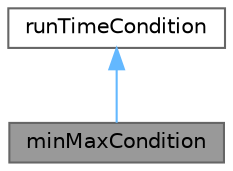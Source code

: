 digraph "minMaxCondition"
{
 // LATEX_PDF_SIZE
  bgcolor="transparent";
  edge [fontname=Helvetica,fontsize=10,labelfontname=Helvetica,labelfontsize=10];
  node [fontname=Helvetica,fontsize=10,shape=box,height=0.2,width=0.4];
  Node1 [id="Node000001",label="minMaxCondition",height=0.2,width=0.4,color="gray40", fillcolor="grey60", style="filled", fontcolor="black",tooltip=" "];
  Node2 -> Node1 [id="edge1_Node000001_Node000002",dir="back",color="steelblue1",style="solid",tooltip=" "];
  Node2 [id="Node000002",label="runTimeCondition",height=0.2,width=0.4,color="gray40", fillcolor="white", style="filled",URL="$classFoam_1_1functionObjects_1_1runTimeControls_1_1runTimeCondition.html",tooltip="Base class for run time conditions."];
}
